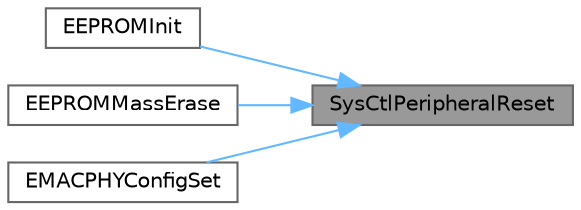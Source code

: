 digraph "SysCtlPeripheralReset"
{
 // LATEX_PDF_SIZE
  bgcolor="transparent";
  edge [fontname=Helvetica,fontsize=10,labelfontname=Helvetica,labelfontsize=10];
  node [fontname=Helvetica,fontsize=10,shape=box,height=0.2,width=0.4];
  rankdir="RL";
  Node1 [id="Node000001",label="SysCtlPeripheralReset",height=0.2,width=0.4,color="gray40", fillcolor="grey60", style="filled", fontcolor="black",tooltip=" "];
  Node1 -> Node2 [id="edge1_Node000001_Node000002",dir="back",color="steelblue1",style="solid",tooltip=" "];
  Node2 [id="Node000002",label="EEPROMInit",height=0.2,width=0.4,color="grey40", fillcolor="white", style="filled",URL="$group__eeprom__api.html#ga1f1d0bb65a54f1febbb8bb71ddff2b22",tooltip=" "];
  Node1 -> Node3 [id="edge2_Node000001_Node000003",dir="back",color="steelblue1",style="solid",tooltip=" "];
  Node3 [id="Node000003",label="EEPROMMassErase",height=0.2,width=0.4,color="grey40", fillcolor="white", style="filled",URL="$group__eeprom__api.html#ga98a7be211398870f47277ba82db14a5d",tooltip=" "];
  Node1 -> Node4 [id="edge3_Node000001_Node000004",dir="back",color="steelblue1",style="solid",tooltip=" "];
  Node4 [id="Node000004",label="EMACPHYConfigSet",height=0.2,width=0.4,color="grey40", fillcolor="white", style="filled",URL="$group__emac__api.html#ga6f369bdbe2e8ea108ef1398242030198",tooltip=" "];
}
